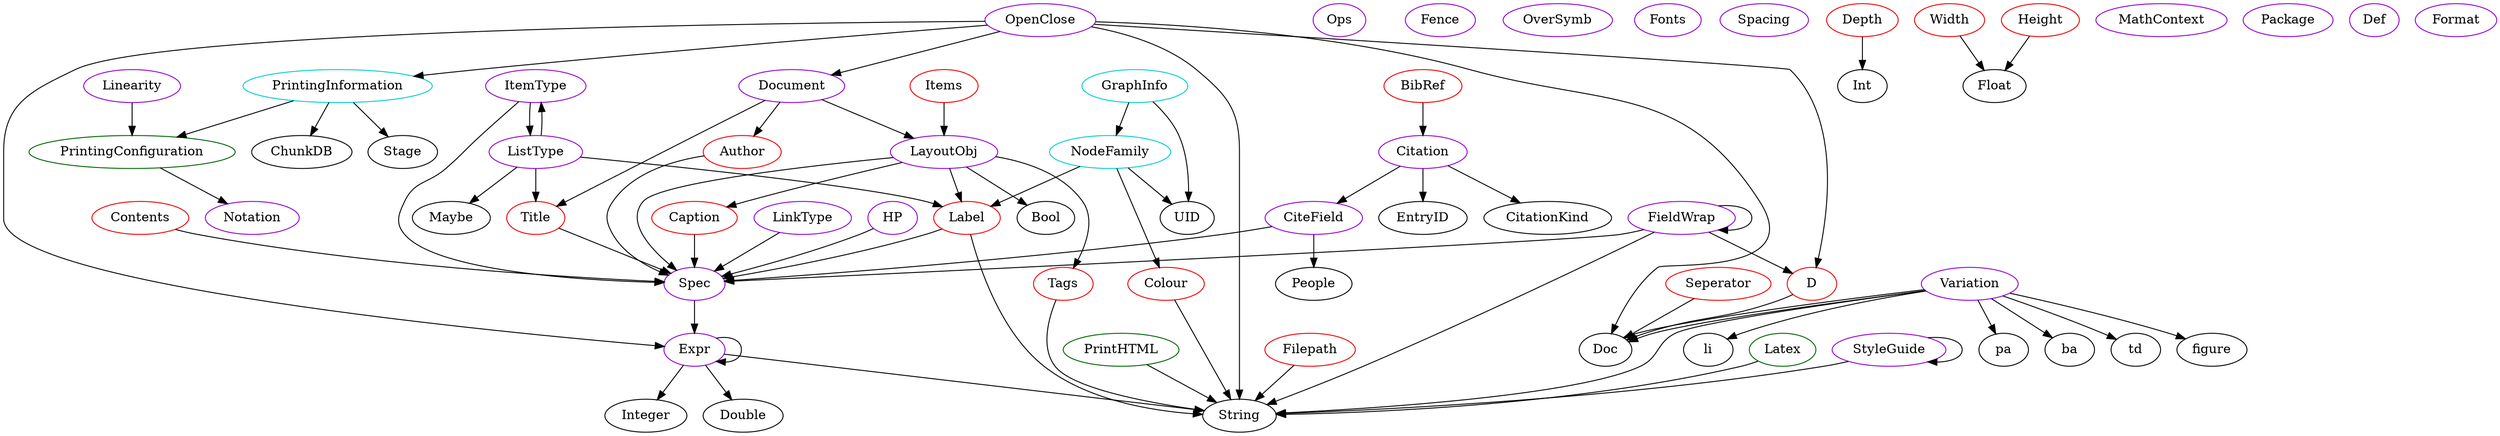 digraph alltypes {
	subgraph print {
		subgraph nodefamily{
		NodeFamily -> UID;
		NodeFamily -> Label;
		NodeFamily -> Colour;
		NodeFamily	[shape=oval, color=cyan3, label="NodeFamily"];
		}
		subgraph graphinfo{
		GraphInfo -> NodeFamily;
		GraphInfo -> UID;
		GraphInfo	[shape=oval, color=cyan3, label="GraphInfo"];
		}
		subgraph colour{
		Colour -> String;
		Colour	[shape=oval, color=red2, label="Colour"];
		}
		subgraph label{
		Label -> String;
		Label	[shape=oval, color=red2, label="Label"];
		}
	}
	subgraph css {
	}
	subgraph helpers {
		subgraph variation{
		Variation -> String;
		Variation -> Doc;
		Variation	[shape=oval, color=darkviolet, label="Variation"];
		}
	}
	subgraph monad {
		subgraph printhtml{
		PrintHTML -> String;
		PrintHTML	[shape=oval, color=darkgreen, label="PrintHTML"];
		}
	}
	subgraph print {
		subgraph openclose{
		OpenClose -> PrintingInformation;
		OpenClose -> String;
		OpenClose -> Document;
		OpenClose -> Doc;
		OpenClose	[shape=oval, color=darkviolet, label="OpenClose"];
		}
	}
	subgraph helpers {
		subgraph variation{
		Variation -> td;
		Variation -> figure;
		Variation -> li;
		Variation -> pa;
		Variation -> ba;
		Variation -> Doc;
		Variation	[shape=oval, color=darkviolet, label="Variation"];
		}
	}
	subgraph print {
	}
	subgraph createmd {
		subgraph seperator{
		Seperator -> Doc;
		Seperator	[shape=oval, color=red2, label="Seperator"];
		}
	}
	subgraph print {
		subgraph linearity{
		Linearity -> PrintingConfiguration;
		Linearity	[shape=oval, color=darkviolet, label="Linearity"];
		}
	}
	subgraph codeexpr {
	}
	subgraph diplayexprs {
	}
	subgraph document {
	}
	subgraph expr {
	}
	subgraph helpers {
	}
	subgraph sentence {
	}
	subgraph space {
	}
	subgraph symbol {
	}
	subgraph ast {
		subgraph linktype{
		LinkType -> Spec;
		LinkType	[shape=oval, color=darkviolet, label="LinkType"];
		}
		subgraph ops{
		Ops	[shape=oval, color=darkviolet, label="Ops"];
		}
		subgraph fence{
		Fence	[shape=oval, color=darkviolet, label="Fence"];
		}
		subgraph oversymb{
		OverSymb	[shape=oval, color=darkviolet, label="OverSymb"];
		}
		subgraph fonts{
		Fonts	[shape=oval, color=darkviolet, label="Fonts"];
		}
		subgraph spacing{
		Spacing	[shape=oval, color=darkviolet, label="Spacing"];
		}
		subgraph expr{
		Expr -> Double;
		Expr -> Integer;
		Expr -> String;
		Expr -> Expr;
		Expr	[shape=oval, color=darkviolet, label="Expr"];
		}
		subgraph spec{
		Spec -> Expr;
		Spec	[shape=oval, color=darkviolet, label="Spec"];
		}
		subgraph listtype{
		ListType -> ItemType;
		ListType -> Maybe;
		ListType -> Label;
		ListType -> Title;
		ListType	[shape=oval, color=darkviolet, label="ListType"];
		}
		subgraph itemtype{
		ItemType -> Spec;
		ItemType -> ListType;
		ItemType	[shape=oval, color=darkviolet, label="ItemType"];
		}
		subgraph label{
		Label -> Spec;
		Label	[shape=oval, color=red2, label="Label"];
		}
		subgraph title{
		Title -> Spec;
		Title	[shape=oval, color=red2, label="Title"];
		}
	}
	subgraph citation {
		subgraph citation{
		Citation -> EntryID;
		Citation -> CitationKind;
		Citation -> CiteField;
		Citation	[shape=oval, color=darkviolet, label="Citation"];
		}
		subgraph citefield{
		CiteField -> Spec;
		CiteField -> People;
		CiteField	[shape=oval, color=darkviolet, label="CiteField"];
		}
		subgraph hp{
		HP -> Spec;
		HP	[shape=oval, color=darkviolet, label="HP"];
		}
		subgraph bibref{
		BibRef -> Citation;
		BibRef	[shape=oval, color=red2, label="BibRef"];
		}
	}
	subgraph helpers {
	}
	subgraph import {
	}
	subgraph layoutobj {
		subgraph document{
		Document -> Title;
		Document -> Author;
		Document -> LayoutObj;
		Document	[shape=oval, color=darkviolet, label="Document"];
		}
		subgraph layoutobj{
		LayoutObj -> Tags;
		LayoutObj -> Spec;
		LayoutObj -> Label;
		LayoutObj -> Bool;
		LayoutObj -> Caption;
		LayoutObj	[shape=oval, color=darkviolet, label="LayoutObj"];
		}
		subgraph author{
		Author -> Spec;
		Author	[shape=oval, color=red2, label="Author"];
		}
		subgraph contents{
		Contents -> Spec;
		Contents	[shape=oval, color=red2, label="Contents"];
		}
		subgraph items{
		Items -> LayoutObj;
		Items	[shape=oval, color=red2, label="Items"];
		}
		subgraph tags{
		Tags -> String;
		Tags	[shape=oval, color=red2, label="Tags"];
		}
		subgraph depth{
		Depth -> Int;
		Depth	[shape=oval, color=red2, label="Depth"];
		}
		subgraph width{
		Width -> Float;
		Width	[shape=oval, color=red2, label="Width"];
		}
		subgraph height{
		Height -> Float;
		Height	[shape=oval, color=red2, label="Height"];
		}
		subgraph filepath{
		Filepath -> String;
		Filepath	[shape=oval, color=red2, label="Filepath"];
		}
		subgraph caption{
		Caption -> Spec;
		Caption	[shape=oval, color=red2, label="Caption"];
		}
	}
	subgraph printinginformation {
		subgraph printinginformation{
		PrintingInformation -> ChunkDB;
		PrintingInformation -> Stage;
		PrintingInformation -> PrintingConfiguration;
		PrintingInformation	[shape=oval, color=cyan3, label="PrintingInformation"];
		}
		subgraph notation{
		Notation	[shape=oval, color=darkviolet, label="Notation"];
		}
		subgraph printingconfiguration{
		PrintingConfiguration -> Notation;
		PrintingConfiguration	[shape=oval, color=darkgreen, label="PrintingConfiguration"];
		}
	}
	subgraph helpers {
	}
	subgraph monad {
		subgraph mathcontext{
		MathContext	[shape=oval, color=darkviolet, label="MathContext"];
		}
		subgraph latex{
		Latex -> String;
		Latex	[shape=oval, color=darkgreen, label="Latex"];
		}
		subgraph d{
		D -> Doc;
		D	[shape=oval, color=red2, label="D"];
		}
	}
	subgraph preamble {
		subgraph package{
		Package	[shape=oval, color=darkviolet, label="Package"];
		}
		subgraph def{
		Def	[shape=oval, color=darkviolet, label="Def"];
		}
	}
	subgraph print {
		subgraph openclose{
		OpenClose -> Expr;
		OpenClose -> D;
		OpenClose	[shape=oval, color=darkviolet, label="OpenClose"];
		}
		subgraph fieldwrap{
		FieldWrap -> String;
		FieldWrap -> FieldWrap;
		FieldWrap -> Spec;
		FieldWrap -> D;
		FieldWrap	[shape=oval, color=darkviolet, label="FieldWrap"];
		}
	}
	subgraph config {
		subgraph styleguide{
		StyleGuide -> StyleGuide;
		StyleGuide -> String;
		StyleGuide	[shape=oval, color=darkviolet, label="StyleGuide"];
		}
	}
	subgraph format {
		subgraph format{
		Format	[shape=oval, color=darkviolet, label="Format"];
		}
	}
	subgraph printers {
	}
}
